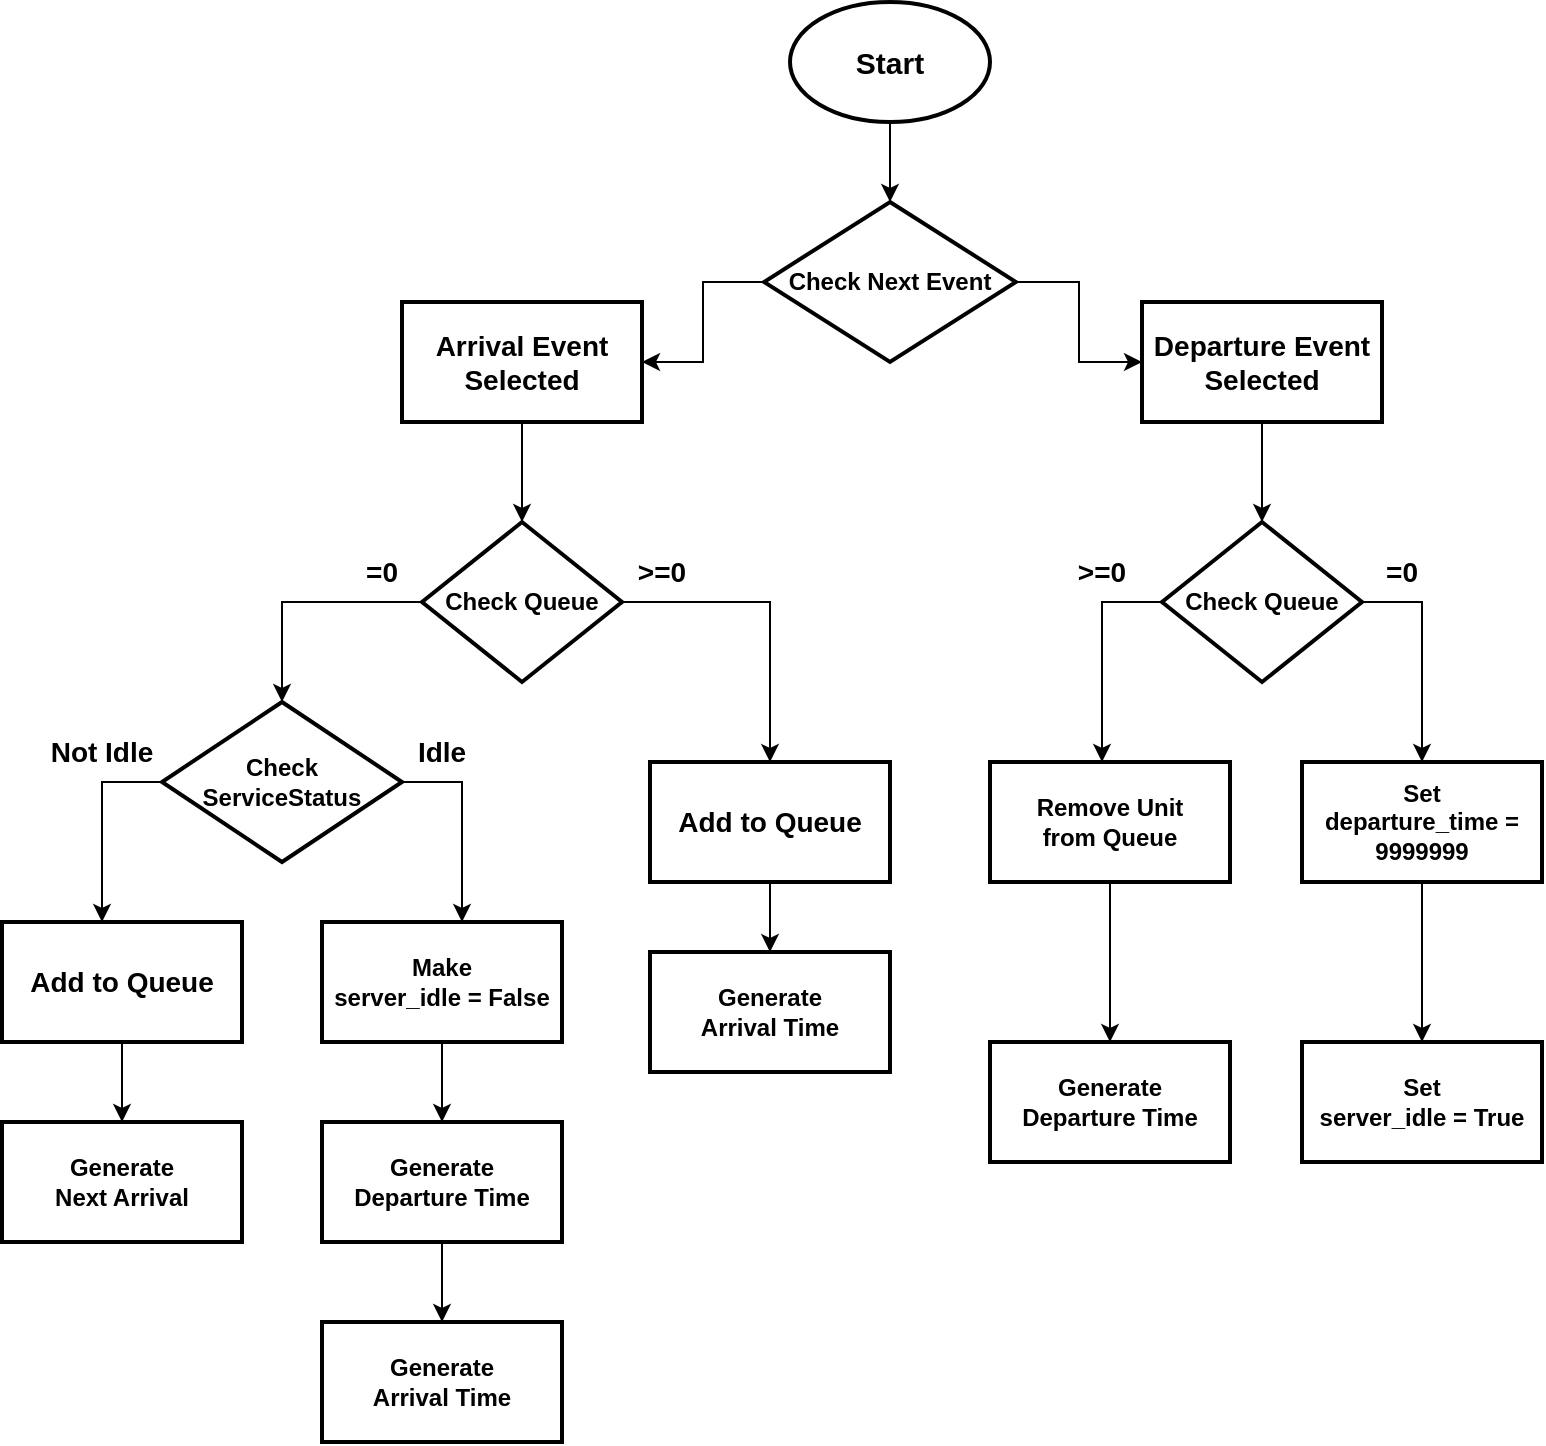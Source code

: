 <mxfile version="20.4.0" type="device"><diagram id="87E6FqrnPZl-Y-d5TVcm" name="Sayfa -1"><mxGraphModel dx="2249" dy="794" grid="1" gridSize="10" guides="1" tooltips="1" connect="1" arrows="1" fold="1" page="1" pageScale="1" pageWidth="827" pageHeight="1169" math="0" shadow="0"><root><mxCell id="0"/><mxCell id="1" parent="0"/><mxCell id="5e1rbIwauUgrrUNqg6zm-3" value="" style="edgeStyle=orthogonalEdgeStyle;rounded=0;orthogonalLoop=1;jettySize=auto;html=1;fontSize=15;" edge="1" parent="1" source="5e1rbIwauUgrrUNqg6zm-1" target="5e1rbIwauUgrrUNqg6zm-2"><mxGeometry relative="1" as="geometry"/></mxCell><mxCell id="5e1rbIwauUgrrUNqg6zm-1" value="&lt;b&gt;&lt;font style=&quot;font-size: 15px;&quot;&gt;Start&lt;/font&gt;&lt;/b&gt;" style="strokeWidth=2;html=1;shape=mxgraph.flowchart.start_1;whiteSpace=wrap;" vertex="1" parent="1"><mxGeometry x="364" y="50" width="100" height="60" as="geometry"/></mxCell><mxCell id="5e1rbIwauUgrrUNqg6zm-5" value="" style="edgeStyle=orthogonalEdgeStyle;rounded=0;orthogonalLoop=1;jettySize=auto;html=1;fontSize=15;" edge="1" parent="1" source="5e1rbIwauUgrrUNqg6zm-2" target="5e1rbIwauUgrrUNqg6zm-4"><mxGeometry relative="1" as="geometry"/></mxCell><mxCell id="5e1rbIwauUgrrUNqg6zm-7" value="" style="edgeStyle=orthogonalEdgeStyle;rounded=0;orthogonalLoop=1;jettySize=auto;html=1;fontSize=15;" edge="1" parent="1" source="5e1rbIwauUgrrUNqg6zm-2" target="5e1rbIwauUgrrUNqg6zm-6"><mxGeometry relative="1" as="geometry"/></mxCell><mxCell id="5e1rbIwauUgrrUNqg6zm-2" value="&lt;b&gt;Check Next Event&lt;/b&gt;" style="rhombus;whiteSpace=wrap;html=1;strokeWidth=2;" vertex="1" parent="1"><mxGeometry x="351" y="150" width="126" height="80" as="geometry"/></mxCell><mxCell id="5e1rbIwauUgrrUNqg6zm-9" value="" style="edgeStyle=orthogonalEdgeStyle;rounded=0;orthogonalLoop=1;jettySize=auto;html=1;fontSize=14;" edge="1" parent="1" source="5e1rbIwauUgrrUNqg6zm-4" target="5e1rbIwauUgrrUNqg6zm-8"><mxGeometry relative="1" as="geometry"/></mxCell><mxCell id="5e1rbIwauUgrrUNqg6zm-4" value="&lt;b&gt;&lt;font style=&quot;font-size: 14px;&quot;&gt;Arrival Event Selected&lt;/font&gt;&lt;/b&gt;" style="whiteSpace=wrap;html=1;strokeWidth=2;" vertex="1" parent="1"><mxGeometry x="170" y="200" width="120" height="60" as="geometry"/></mxCell><mxCell id="5e1rbIwauUgrrUNqg6zm-36" value="" style="edgeStyle=orthogonalEdgeStyle;rounded=0;orthogonalLoop=1;jettySize=auto;html=1;fontSize=14;" edge="1" parent="1" source="5e1rbIwauUgrrUNqg6zm-6" target="5e1rbIwauUgrrUNqg6zm-34"><mxGeometry relative="1" as="geometry"/></mxCell><mxCell id="5e1rbIwauUgrrUNqg6zm-6" value="&lt;b&gt;&lt;font style=&quot;font-size: 14px;&quot;&gt;Departure Event Selected&lt;/font&gt;&lt;/b&gt;" style="whiteSpace=wrap;html=1;strokeWidth=2;" vertex="1" parent="1"><mxGeometry x="540" y="200" width="120" height="60" as="geometry"/></mxCell><mxCell id="5e1rbIwauUgrrUNqg6zm-11" value="" style="edgeStyle=orthogonalEdgeStyle;rounded=0;orthogonalLoop=1;jettySize=auto;html=1;fontSize=14;" edge="1" parent="1" source="5e1rbIwauUgrrUNqg6zm-8" target="5e1rbIwauUgrrUNqg6zm-10"><mxGeometry relative="1" as="geometry"/></mxCell><mxCell id="5e1rbIwauUgrrUNqg6zm-31" value="" style="edgeStyle=orthogonalEdgeStyle;rounded=0;orthogonalLoop=1;jettySize=auto;html=1;fontSize=14;" edge="1" parent="1" source="5e1rbIwauUgrrUNqg6zm-8" target="5e1rbIwauUgrrUNqg6zm-30"><mxGeometry relative="1" as="geometry"/></mxCell><mxCell id="5e1rbIwauUgrrUNqg6zm-8" value="&lt;b&gt;Check Queue&lt;/b&gt;" style="rhombus;whiteSpace=wrap;html=1;strokeWidth=2;" vertex="1" parent="1"><mxGeometry x="180" y="310" width="100" height="80" as="geometry"/></mxCell><mxCell id="5e1rbIwauUgrrUNqg6zm-13" value="" style="edgeStyle=orthogonalEdgeStyle;rounded=0;orthogonalLoop=1;jettySize=auto;html=1;fontSize=14;" edge="1" parent="1" source="5e1rbIwauUgrrUNqg6zm-10" target="5e1rbIwauUgrrUNqg6zm-12"><mxGeometry relative="1" as="geometry"><Array as="points"><mxPoint x="20" y="440"/></Array></mxGeometry></mxCell><mxCell id="5e1rbIwauUgrrUNqg6zm-18" value="" style="edgeStyle=orthogonalEdgeStyle;rounded=0;orthogonalLoop=1;jettySize=auto;html=1;fontSize=14;" edge="1" parent="1" source="5e1rbIwauUgrrUNqg6zm-10" target="5e1rbIwauUgrrUNqg6zm-17"><mxGeometry relative="1" as="geometry"><Array as="points"><mxPoint x="200" y="440"/></Array></mxGeometry></mxCell><mxCell id="5e1rbIwauUgrrUNqg6zm-10" value="&lt;b&gt;Check &lt;br&gt;ServiceStatus&lt;/b&gt;" style="rhombus;whiteSpace=wrap;html=1;strokeWidth=2;" vertex="1" parent="1"><mxGeometry x="50" y="400" width="120" height="80" as="geometry"/></mxCell><mxCell id="5e1rbIwauUgrrUNqg6zm-15" value="" style="edgeStyle=orthogonalEdgeStyle;rounded=0;orthogonalLoop=1;jettySize=auto;html=1;fontSize=14;" edge="1" parent="1" source="5e1rbIwauUgrrUNqg6zm-12" target="5e1rbIwauUgrrUNqg6zm-14"><mxGeometry relative="1" as="geometry"/></mxCell><mxCell id="5e1rbIwauUgrrUNqg6zm-12" value="&lt;b&gt;&lt;font style=&quot;font-size: 14px;&quot;&gt;Add to Queue&lt;/font&gt;&lt;/b&gt;" style="whiteSpace=wrap;html=1;strokeWidth=2;" vertex="1" parent="1"><mxGeometry x="-30" y="510" width="120" height="60" as="geometry"/></mxCell><mxCell id="5e1rbIwauUgrrUNqg6zm-14" value="&lt;b&gt;Generate &lt;br&gt;Next Arrival&lt;/b&gt;" style="whiteSpace=wrap;html=1;strokeWidth=2;" vertex="1" parent="1"><mxGeometry x="-30" y="610" width="120" height="60" as="geometry"/></mxCell><mxCell id="5e1rbIwauUgrrUNqg6zm-16" value="&lt;b&gt;Not Idle&lt;/b&gt;" style="text;html=1;strokeColor=none;fillColor=none;align=center;verticalAlign=middle;whiteSpace=wrap;rounded=0;fontSize=14;" vertex="1" parent="1"><mxGeometry x="-10" y="410" width="60" height="30" as="geometry"/></mxCell><mxCell id="5e1rbIwauUgrrUNqg6zm-20" value="" style="edgeStyle=orthogonalEdgeStyle;rounded=0;orthogonalLoop=1;jettySize=auto;html=1;fontSize=14;" edge="1" parent="1" source="5e1rbIwauUgrrUNqg6zm-17" target="5e1rbIwauUgrrUNqg6zm-19"><mxGeometry relative="1" as="geometry"/></mxCell><mxCell id="5e1rbIwauUgrrUNqg6zm-17" value="&lt;b&gt;Make &lt;br&gt;server_idle = False&lt;/b&gt;" style="whiteSpace=wrap;html=1;strokeWidth=2;" vertex="1" parent="1"><mxGeometry x="130" y="510" width="120" height="60" as="geometry"/></mxCell><mxCell id="5e1rbIwauUgrrUNqg6zm-22" value="" style="edgeStyle=orthogonalEdgeStyle;rounded=0;orthogonalLoop=1;jettySize=auto;html=1;fontSize=14;" edge="1" parent="1" source="5e1rbIwauUgrrUNqg6zm-19" target="5e1rbIwauUgrrUNqg6zm-21"><mxGeometry relative="1" as="geometry"/></mxCell><mxCell id="5e1rbIwauUgrrUNqg6zm-19" value="&lt;b&gt;Generate &lt;br&gt;Departure Time&lt;/b&gt;" style="whiteSpace=wrap;html=1;strokeWidth=2;" vertex="1" parent="1"><mxGeometry x="130" y="610" width="120" height="60" as="geometry"/></mxCell><mxCell id="5e1rbIwauUgrrUNqg6zm-21" value="&lt;b&gt;Generate&lt;br&gt;Arrival Time&lt;/b&gt;" style="whiteSpace=wrap;html=1;strokeWidth=2;" vertex="1" parent="1"><mxGeometry x="130" y="710" width="120" height="60" as="geometry"/></mxCell><mxCell id="5e1rbIwauUgrrUNqg6zm-24" value="&lt;span style=&quot;color: rgba(0, 0, 0, 0); font-family: monospace; font-size: 0px; text-align: start;&quot;&gt;%3CmxGraphModel%3E%3Croot%3E%3CmxCell%20id%3D%220%22%2F%3E%3CmxCell%20id%3D%221%22%20parent%3D%220%22%2F%3E%3CmxCell%20id%3D%222%22%20value%3D%22%26lt%3Bb%26gt%3BNot%20Idle%26lt%3B%2Fb%26gt%3B%22%20style%3D%22text%3Bhtml%3D1%3BstrokeColor%3Dnone%3BfillColor%3Dnone%3Balign%3Dcenter%3BverticalAlign%3Dmiddle%3BwhiteSpace%3Dwrap%3Brounded%3D0%3BfontSize%3D14%3B%22%20vertex%3D%221%22%20parent%3D%221%22%3E%3CmxGeometry%20x%3D%22-10%22%20y%3D%22410%22%20width%3D%2260%22%20height%3D%2230%22%20as%3D%22geometry%22%2F%3E%3C%2FmxCell%3E%3C%2Froot%3E%3C%2FmxGraphModel%3E&lt;/span&gt;&lt;b&gt;Idle&lt;/b&gt;" style="text;html=1;strokeColor=none;fillColor=none;align=center;verticalAlign=middle;whiteSpace=wrap;rounded=0;fontSize=14;" vertex="1" parent="1"><mxGeometry x="160" y="410" width="60" height="30" as="geometry"/></mxCell><mxCell id="5e1rbIwauUgrrUNqg6zm-27" value="&lt;b&gt;=0&lt;/b&gt;" style="text;html=1;strokeColor=none;fillColor=none;align=center;verticalAlign=middle;whiteSpace=wrap;rounded=0;fontSize=14;" vertex="1" parent="1"><mxGeometry x="130" y="320" width="60" height="30" as="geometry"/></mxCell><mxCell id="5e1rbIwauUgrrUNqg6zm-29" value="&lt;b&gt;&amp;gt;=0&lt;/b&gt;" style="text;html=1;strokeColor=none;fillColor=none;align=center;verticalAlign=middle;whiteSpace=wrap;rounded=0;fontSize=14;" vertex="1" parent="1"><mxGeometry x="270" y="320" width="60" height="30" as="geometry"/></mxCell><mxCell id="5e1rbIwauUgrrUNqg6zm-33" value="" style="edgeStyle=orthogonalEdgeStyle;rounded=0;orthogonalLoop=1;jettySize=auto;html=1;fontSize=14;" edge="1" parent="1" source="5e1rbIwauUgrrUNqg6zm-30" target="5e1rbIwauUgrrUNqg6zm-32"><mxGeometry relative="1" as="geometry"/></mxCell><mxCell id="5e1rbIwauUgrrUNqg6zm-30" value="&lt;b&gt;&lt;font style=&quot;font-size: 14px;&quot;&gt;Add to Queue&lt;/font&gt;&lt;/b&gt;" style="whiteSpace=wrap;html=1;strokeWidth=2;" vertex="1" parent="1"><mxGeometry x="294" y="430" width="120" height="60" as="geometry"/></mxCell><mxCell id="5e1rbIwauUgrrUNqg6zm-32" value="&lt;b&gt;Generate&lt;br&gt;Arrival Time&lt;/b&gt;" style="whiteSpace=wrap;html=1;strokeWidth=2;" vertex="1" parent="1"><mxGeometry x="294" y="525" width="120" height="60" as="geometry"/></mxCell><mxCell id="5e1rbIwauUgrrUNqg6zm-38" value="" style="edgeStyle=orthogonalEdgeStyle;rounded=0;orthogonalLoop=1;jettySize=auto;html=1;fontSize=14;" edge="1" parent="1" source="5e1rbIwauUgrrUNqg6zm-34" target="5e1rbIwauUgrrUNqg6zm-37"><mxGeometry relative="1" as="geometry"><Array as="points"><mxPoint x="520" y="350"/></Array></mxGeometry></mxCell><mxCell id="5e1rbIwauUgrrUNqg6zm-40" value="" style="edgeStyle=orthogonalEdgeStyle;rounded=0;orthogonalLoop=1;jettySize=auto;html=1;fontSize=14;" edge="1" parent="1" source="5e1rbIwauUgrrUNqg6zm-34" target="5e1rbIwauUgrrUNqg6zm-39"><mxGeometry relative="1" as="geometry"><Array as="points"><mxPoint x="680" y="350"/></Array></mxGeometry></mxCell><mxCell id="5e1rbIwauUgrrUNqg6zm-34" value="&lt;b&gt;Check Queue&lt;/b&gt;" style="rhombus;whiteSpace=wrap;html=1;strokeWidth=2;" vertex="1" parent="1"><mxGeometry x="550" y="310" width="100" height="80" as="geometry"/></mxCell><mxCell id="5e1rbIwauUgrrUNqg6zm-46" value="" style="edgeStyle=orthogonalEdgeStyle;rounded=0;orthogonalLoop=1;jettySize=auto;html=1;fontSize=14;" edge="1" parent="1" source="5e1rbIwauUgrrUNqg6zm-37" target="5e1rbIwauUgrrUNqg6zm-45"><mxGeometry relative="1" as="geometry"/></mxCell><mxCell id="5e1rbIwauUgrrUNqg6zm-37" value="&lt;b&gt;Remove Unit&lt;br&gt;from Queue&lt;/b&gt;" style="whiteSpace=wrap;html=1;strokeWidth=2;" vertex="1" parent="1"><mxGeometry x="464" y="430" width="120" height="60" as="geometry"/></mxCell><mxCell id="5e1rbIwauUgrrUNqg6zm-48" value="" style="edgeStyle=orthogonalEdgeStyle;rounded=0;orthogonalLoop=1;jettySize=auto;html=1;fontSize=14;" edge="1" parent="1" source="5e1rbIwauUgrrUNqg6zm-39" target="5e1rbIwauUgrrUNqg6zm-47"><mxGeometry relative="1" as="geometry"/></mxCell><mxCell id="5e1rbIwauUgrrUNqg6zm-39" value="&lt;b&gt;Set&lt;br&gt;departure_time = 9999999&lt;/b&gt;" style="whiteSpace=wrap;html=1;strokeWidth=2;" vertex="1" parent="1"><mxGeometry x="620" y="430" width="120" height="60" as="geometry"/></mxCell><mxCell id="5e1rbIwauUgrrUNqg6zm-41" value="&lt;b&gt;=0&lt;/b&gt;" style="text;html=1;strokeColor=none;fillColor=none;align=center;verticalAlign=middle;whiteSpace=wrap;rounded=0;fontSize=14;" vertex="1" parent="1"><mxGeometry x="640" y="320" width="60" height="30" as="geometry"/></mxCell><mxCell id="5e1rbIwauUgrrUNqg6zm-42" value="&lt;b&gt;&amp;gt;=0&lt;/b&gt;" style="text;html=1;strokeColor=none;fillColor=none;align=center;verticalAlign=middle;whiteSpace=wrap;rounded=0;fontSize=14;" vertex="1" parent="1"><mxGeometry x="490" y="320" width="60" height="30" as="geometry"/></mxCell><mxCell id="5e1rbIwauUgrrUNqg6zm-45" value="&lt;b&gt;Generate&lt;br&gt;Departure Time&lt;/b&gt;" style="whiteSpace=wrap;html=1;strokeWidth=2;" vertex="1" parent="1"><mxGeometry x="464" y="570" width="120" height="60" as="geometry"/></mxCell><mxCell id="5e1rbIwauUgrrUNqg6zm-47" value="&lt;b&gt;Set&lt;br&gt;server_idle = True&lt;/b&gt;" style="whiteSpace=wrap;html=1;strokeWidth=2;" vertex="1" parent="1"><mxGeometry x="620" y="570" width="120" height="60" as="geometry"/></mxCell></root></mxGraphModel></diagram></mxfile>